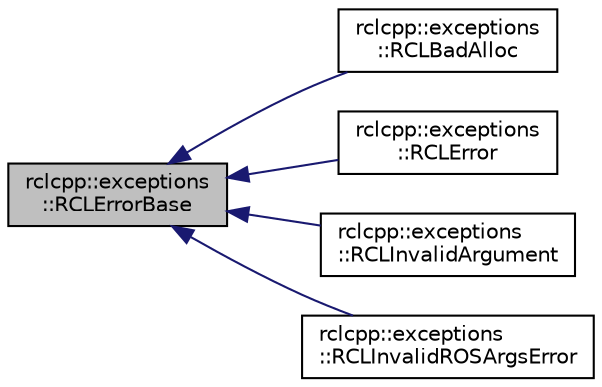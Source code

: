 digraph "rclcpp::exceptions::RCLErrorBase"
{
  edge [fontname="Helvetica",fontsize="10",labelfontname="Helvetica",labelfontsize="10"];
  node [fontname="Helvetica",fontsize="10",shape=record];
  rankdir="LR";
  Node0 [label="rclcpp::exceptions\l::RCLErrorBase",height=0.2,width=0.4,color="black", fillcolor="grey75", style="filled", fontcolor="black"];
  Node0 -> Node1 [dir="back",color="midnightblue",fontsize="10",style="solid",fontname="Helvetica"];
  Node1 [label="rclcpp::exceptions\l::RCLBadAlloc",height=0.2,width=0.4,color="black", fillcolor="white", style="filled",URL="$classrclcpp_1_1exceptions_1_1RCLBadAlloc.html",tooltip="Created when the ret is RCL_RET_BAD_ALLOC. "];
  Node0 -> Node2 [dir="back",color="midnightblue",fontsize="10",style="solid",fontname="Helvetica"];
  Node2 [label="rclcpp::exceptions\l::RCLError",height=0.2,width=0.4,color="black", fillcolor="white", style="filled",URL="$classrclcpp_1_1exceptions_1_1RCLError.html",tooltip="Created when the return code does not match one of the other specialized exceptions. "];
  Node0 -> Node3 [dir="back",color="midnightblue",fontsize="10",style="solid",fontname="Helvetica"];
  Node3 [label="rclcpp::exceptions\l::RCLInvalidArgument",height=0.2,width=0.4,color="black", fillcolor="white", style="filled",URL="$classrclcpp_1_1exceptions_1_1RCLInvalidArgument.html",tooltip="Created when the ret is RCL_RET_INVALID_ARGUMENT. "];
  Node0 -> Node4 [dir="back",color="midnightblue",fontsize="10",style="solid",fontname="Helvetica"];
  Node4 [label="rclcpp::exceptions\l::RCLInvalidROSArgsError",height=0.2,width=0.4,color="black", fillcolor="white", style="filled",URL="$classrclcpp_1_1exceptions_1_1RCLInvalidROSArgsError.html",tooltip="Created when the ret is RCL_RET_INVALID_ROS_ARGS. "];
}
